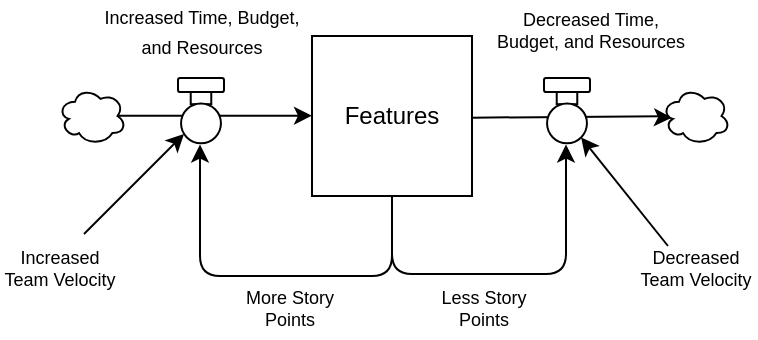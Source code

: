 <mxfile>
    <diagram id="uRZuyoDfzD4bX0btLUUX" name="Page-1">
        <mxGraphModel dx="460" dy="388" grid="0" gridSize="10" guides="1" tooltips="1" connect="1" arrows="1" fold="1" page="1" pageScale="1" pageWidth="850" pageHeight="1100" background="#ffffff" math="0" shadow="0">
            <root>
                <mxCell id="0"/>
                <mxCell id="1" parent="0"/>
                <mxCell id="5" value="Features" style="whiteSpace=wrap;html=1;aspect=fixed;" vertex="1" parent="1">
                    <mxGeometry x="385" y="201" width="80" height="80" as="geometry"/>
                </mxCell>
                <mxCell id="10" value="" style="endArrow=classic;html=1;strokeColor=#000000;" edge="1" parent="1">
                    <mxGeometry relative="1" as="geometry">
                        <mxPoint x="285" y="240.84" as="sourcePoint"/>
                        <mxPoint x="385" y="240.84" as="targetPoint"/>
                    </mxGeometry>
                </mxCell>
                <mxCell id="12" value="" style="ellipse;shape=cloud;whiteSpace=wrap;html=1;strokeColor=#000000;" vertex="1" parent="1">
                    <mxGeometry x="258" y="226.75" width="34" height="28.5" as="geometry"/>
                </mxCell>
                <mxCell id="16" value="" style="endArrow=classic;html=1;strokeColor=#000000;startArrow=none;" edge="1" parent="1" source="18">
                    <mxGeometry relative="1" as="geometry">
                        <mxPoint x="465" y="241.84" as="sourcePoint"/>
                        <mxPoint x="565" y="241.84" as="targetPoint"/>
                    </mxGeometry>
                </mxCell>
                <mxCell id="18" value="" style="ellipse;shape=cloud;whiteSpace=wrap;html=1;strokeColor=#000000;" vertex="1" parent="1">
                    <mxGeometry x="560" y="226.75" width="34" height="28.5" as="geometry"/>
                </mxCell>
                <mxCell id="19" value="" style="endArrow=none;html=1;strokeColor=#000000;" edge="1" parent="1" target="18">
                    <mxGeometry relative="1" as="geometry">
                        <mxPoint x="465" y="241.84" as="sourcePoint"/>
                        <mxPoint x="565" y="241.84" as="targetPoint"/>
                    </mxGeometry>
                </mxCell>
                <mxCell id="21" value="&lt;font color=&quot;#000000&quot; style=&quot;font-size: 9px&quot;&gt;Increased Time, Budget, and Resources&lt;/font&gt;" style="text;html=1;strokeColor=none;fillColor=none;align=center;verticalAlign=middle;whiteSpace=wrap;rounded=0;" vertex="1" parent="1">
                    <mxGeometry x="273.5" y="183" width="112" height="30" as="geometry"/>
                </mxCell>
                <mxCell id="26" value="" style="group" vertex="1" connectable="0" parent="1">
                    <mxGeometry x="318" y="222" width="23" height="36" as="geometry"/>
                </mxCell>
                <mxCell id="25" value="" style="whiteSpace=wrap;html=1;aspect=fixed;fontColor=#000000;strokeColor=#000000;" vertex="1" parent="26">
                    <mxGeometry x="6.361" y="2.824" width="10.277" height="10.277" as="geometry"/>
                </mxCell>
                <mxCell id="22" value="" style="ellipse;whiteSpace=wrap;html=1;aspect=fixed;fontColor=#000000;strokeColor=#000000;" vertex="1" parent="26">
                    <mxGeometry x="1.527" y="12.706" width="19.949" height="19.949" as="geometry"/>
                </mxCell>
                <mxCell id="24" value="" style="rounded=1;whiteSpace=wrap;html=1;fontColor=#000000;strokeColor=#000000;" vertex="1" parent="26">
                    <mxGeometry width="23" height="7.059" as="geometry"/>
                </mxCell>
                <mxCell id="27" value="" style="group" vertex="1" connectable="0" parent="1">
                    <mxGeometry x="501" y="222" width="23" height="36" as="geometry"/>
                </mxCell>
                <mxCell id="28" value="" style="whiteSpace=wrap;html=1;aspect=fixed;fontColor=#000000;strokeColor=#000000;" vertex="1" parent="27">
                    <mxGeometry x="6.361" y="2.824" width="10.277" height="10.277" as="geometry"/>
                </mxCell>
                <mxCell id="29" value="" style="ellipse;whiteSpace=wrap;html=1;aspect=fixed;fontColor=#000000;strokeColor=#000000;" vertex="1" parent="27">
                    <mxGeometry x="1.527" y="12.706" width="19.949" height="19.949" as="geometry"/>
                </mxCell>
                <mxCell id="30" value="" style="rounded=1;whiteSpace=wrap;html=1;fontColor=#000000;strokeColor=#000000;" vertex="1" parent="27">
                    <mxGeometry width="23" height="7.059" as="geometry"/>
                </mxCell>
                <mxCell id="36" value="Decreased Time, Budget, and Resources" style="text;html=1;strokeColor=none;fillColor=none;align=center;verticalAlign=middle;whiteSpace=wrap;rounded=0;fontSize=9;fontColor=#000000;" vertex="1" parent="1">
                    <mxGeometry x="474" y="183" width="100.5" height="30" as="geometry"/>
                </mxCell>
                <mxCell id="37" value="" style="edgeStyle=segmentEdgeStyle;endArrow=classic;html=1;fontSize=9;fontColor=#000000;strokeColor=#000000;exitX=0.5;exitY=1;exitDx=0;exitDy=0;" edge="1" parent="1" source="5">
                    <mxGeometry width="50" height="50" relative="1" as="geometry">
                        <mxPoint x="416" y="316" as="sourcePoint"/>
                        <mxPoint x="329" y="255.25" as="targetPoint"/>
                        <Array as="points">
                            <mxPoint x="425" y="321"/>
                            <mxPoint x="329" y="321"/>
                        </Array>
                    </mxGeometry>
                </mxCell>
                <mxCell id="38" value="" style="endArrow=classic;html=1;fontSize=9;fontColor=#000000;strokeColor=#000000;" edge="1" parent="1">
                    <mxGeometry width="50" height="50" relative="1" as="geometry">
                        <mxPoint x="271" y="300" as="sourcePoint"/>
                        <mxPoint x="321" y="250" as="targetPoint"/>
                    </mxGeometry>
                </mxCell>
                <mxCell id="39" value="Increased Team Velocity" style="text;html=1;strokeColor=none;fillColor=none;align=center;verticalAlign=middle;whiteSpace=wrap;rounded=0;fontSize=9;fontColor=#000000;" vertex="1" parent="1">
                    <mxGeometry x="229" y="302" width="60" height="30" as="geometry"/>
                </mxCell>
                <mxCell id="42" value="More Story Points" style="text;html=1;strokeColor=none;fillColor=none;align=center;verticalAlign=middle;whiteSpace=wrap;rounded=0;fontSize=9;fontColor=#000000;" vertex="1" parent="1">
                    <mxGeometry x="344" y="322" width="60" height="30" as="geometry"/>
                </mxCell>
                <mxCell id="45" value="" style="edgeStyle=segmentEdgeStyle;endArrow=classic;html=1;fontSize=9;fontColor=#000000;strokeColor=#000000;exitX=0.5;exitY=1;exitDx=0;exitDy=0;" edge="1" parent="1" source="5">
                    <mxGeometry width="50" height="50" relative="1" as="geometry">
                        <mxPoint x="462" y="305.25" as="sourcePoint"/>
                        <mxPoint x="512" y="255.25" as="targetPoint"/>
                        <Array as="points">
                            <mxPoint x="425" y="320"/>
                            <mxPoint x="512" y="320"/>
                        </Array>
                    </mxGeometry>
                </mxCell>
                <mxCell id="46" value="Less Story Points" style="text;html=1;strokeColor=none;fillColor=none;align=center;verticalAlign=middle;whiteSpace=wrap;rounded=0;fontSize=9;fontColor=#000000;" vertex="1" parent="1">
                    <mxGeometry x="441" y="322" width="60" height="30" as="geometry"/>
                </mxCell>
                <mxCell id="47" value="" style="endArrow=classic;html=1;fontSize=9;fontColor=#000000;strokeColor=#000000;entryX=1;entryY=1;entryDx=0;entryDy=0;" edge="1" parent="1" target="29">
                    <mxGeometry width="50" height="50" relative="1" as="geometry">
                        <mxPoint x="563" y="306" as="sourcePoint"/>
                        <mxPoint x="590" y="269" as="targetPoint"/>
                    </mxGeometry>
                </mxCell>
                <mxCell id="49" value="Decreased Team Velocity" style="text;html=1;strokeColor=none;fillColor=none;align=center;verticalAlign=middle;whiteSpace=wrap;rounded=0;fontSize=9;fontColor=#000000;" vertex="1" parent="1">
                    <mxGeometry x="547" y="302" width="60" height="30" as="geometry"/>
                </mxCell>
            </root>
        </mxGraphModel>
    </diagram>
</mxfile>